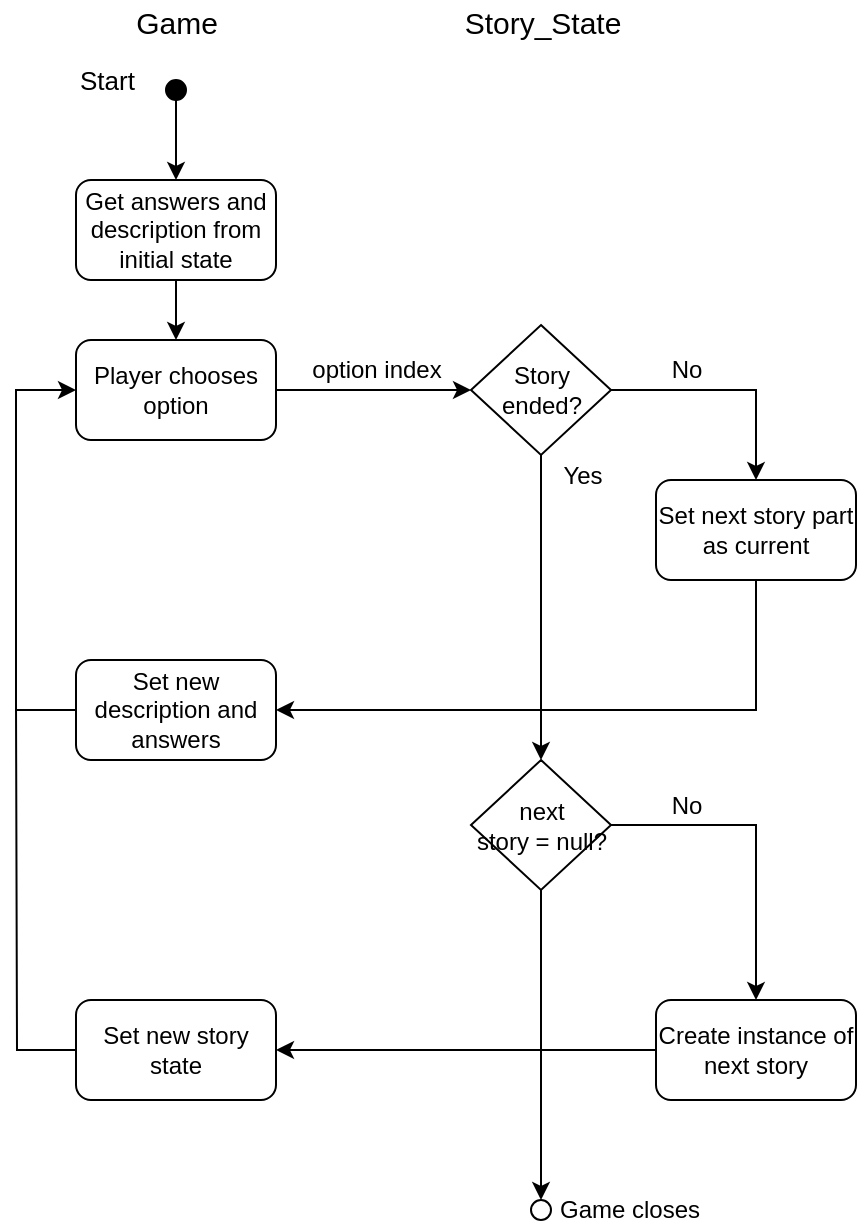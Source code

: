 <mxfile version="12.1.3" type="device" pages="1"><diagram id="8Y-SFcyt58dH3qb9z1nl" name="Page-1"><mxGraphModel dx="1367" dy="773" grid="1" gridSize="10" guides="1" tooltips="1" connect="1" arrows="1" fold="1" page="1" pageScale="1" pageWidth="827" pageHeight="1169" math="0" shadow="0"><root><mxCell id="0"/><mxCell id="1" parent="0"/><mxCell id="b6osH_VerjIJCy17zTKA-1" value="&lt;font style=&quot;font-size: 15px&quot;&gt;Game&lt;/font&gt;" style="text;html=1;resizable=0;points=[];autosize=1;align=center;verticalAlign=top;spacingTop=-4;" parent="1" vertex="1"><mxGeometry x="290" y="50" width="60" height="20" as="geometry"/></mxCell><mxCell id="b6osH_VerjIJCy17zTKA-2" value="&lt;span style=&quot;font-size: 15px&quot;&gt;Story_State&lt;/span&gt;" style="text;html=1;resizable=0;points=[];autosize=1;align=center;verticalAlign=top;spacingTop=-4;" parent="1" vertex="1"><mxGeometry x="457.5" y="50" width="90" height="20" as="geometry"/></mxCell><mxCell id="b6osH_VerjIJCy17zTKA-8" style="edgeStyle=orthogonalEdgeStyle;rounded=0;orthogonalLoop=1;jettySize=auto;html=1;entryX=0.5;entryY=0;entryDx=0;entryDy=0;" parent="1" source="b6osH_VerjIJCy17zTKA-5" target="b6osH_VerjIJCy17zTKA-7" edge="1"><mxGeometry relative="1" as="geometry"/></mxCell><mxCell id="b6osH_VerjIJCy17zTKA-5" value="" style="ellipse;whiteSpace=wrap;html=1;aspect=fixed;fillColor=#000000;" parent="1" vertex="1"><mxGeometry x="315" y="90" width="10" height="10" as="geometry"/></mxCell><mxCell id="b6osH_VerjIJCy17zTKA-6" value="&lt;font style=&quot;font-size: 13px&quot;&gt;Start&lt;/font&gt;" style="text;html=1;resizable=0;points=[];autosize=1;align=left;verticalAlign=top;spacingTop=-4;" parent="1" vertex="1"><mxGeometry x="270" y="80" width="40" height="20" as="geometry"/></mxCell><mxCell id="b6osH_VerjIJCy17zTKA-11" style="edgeStyle=orthogonalEdgeStyle;rounded=0;orthogonalLoop=1;jettySize=auto;html=1;entryX=0.5;entryY=0;entryDx=0;entryDy=0;" parent="1" source="b6osH_VerjIJCy17zTKA-7" target="b6osH_VerjIJCy17zTKA-10" edge="1"><mxGeometry relative="1" as="geometry"/></mxCell><mxCell id="b6osH_VerjIJCy17zTKA-7" value="Get answers and description from initial state" style="rounded=1;whiteSpace=wrap;html=1;fillColor=#FFFFFF;strokeColor=#000000;" parent="1" vertex="1"><mxGeometry x="270" y="140" width="100" height="50" as="geometry"/></mxCell><mxCell id="b6osH_VerjIJCy17zTKA-13" style="edgeStyle=orthogonalEdgeStyle;rounded=0;orthogonalLoop=1;jettySize=auto;html=1;entryX=0;entryY=0.5;entryDx=0;entryDy=0;" parent="1" source="b6osH_VerjIJCy17zTKA-10" target="b6osH_VerjIJCy17zTKA-19" edge="1"><mxGeometry relative="1" as="geometry"><mxPoint x="452.172" y="245.276" as="targetPoint"/></mxGeometry></mxCell><mxCell id="b6osH_VerjIJCy17zTKA-10" value="Player chooses option" style="rounded=1;whiteSpace=wrap;html=1;fillColor=#FFFFFF;strokeColor=#000000;" parent="1" vertex="1"><mxGeometry x="270" y="220" width="100" height="50" as="geometry"/></mxCell><mxCell id="b6osH_VerjIJCy17zTKA-14" value="option index" style="text;html=1;resizable=0;points=[];autosize=1;align=center;verticalAlign=top;spacingTop=-4;" parent="1" vertex="1"><mxGeometry x="380" y="225" width="80" height="20" as="geometry"/></mxCell><mxCell id="b6osH_VerjIJCy17zTKA-21" style="edgeStyle=orthogonalEdgeStyle;rounded=0;orthogonalLoop=1;jettySize=auto;html=1;entryX=0.5;entryY=0;entryDx=0;entryDy=0;" parent="1" source="b6osH_VerjIJCy17zTKA-19" target="b6osH_VerjIJCy17zTKA-20" edge="1"><mxGeometry relative="1" as="geometry"/></mxCell><mxCell id="b6osH_VerjIJCy17zTKA-33" style="edgeStyle=orthogonalEdgeStyle;rounded=0;orthogonalLoop=1;jettySize=auto;html=1;entryX=0.5;entryY=0;entryDx=0;entryDy=0;endArrow=classic;endFill=1;" parent="1" source="b6osH_VerjIJCy17zTKA-19" target="b6osH_VerjIJCy17zTKA-32" edge="1"><mxGeometry relative="1" as="geometry"/></mxCell><mxCell id="b6osH_VerjIJCy17zTKA-19" value="Story ended?" style="rhombus;whiteSpace=wrap;html=1;strokeColor=#000000;fillColor=#FFFFFF;" parent="1" vertex="1"><mxGeometry x="467.5" y="212.5" width="70" height="65" as="geometry"/></mxCell><mxCell id="b6osH_VerjIJCy17zTKA-24" style="edgeStyle=orthogonalEdgeStyle;rounded=0;orthogonalLoop=1;jettySize=auto;html=1;entryX=1;entryY=0.5;entryDx=0;entryDy=0;" parent="1" source="b6osH_VerjIJCy17zTKA-20" target="b6osH_VerjIJCy17zTKA-23" edge="1"><mxGeometry relative="1" as="geometry"><Array as="points"><mxPoint x="610" y="405"/></Array></mxGeometry></mxCell><mxCell id="b6osH_VerjIJCy17zTKA-20" value="Set next story part as current" style="rounded=1;whiteSpace=wrap;html=1;fillColor=#FFFFFF;strokeColor=#000000;" parent="1" vertex="1"><mxGeometry x="560" y="290" width="100" height="50" as="geometry"/></mxCell><mxCell id="b6osH_VerjIJCy17zTKA-22" value="No" style="text;html=1;resizable=0;points=[];autosize=1;align=center;verticalAlign=top;spacingTop=-4;" parent="1" vertex="1"><mxGeometry x="560" y="225" width="30" height="20" as="geometry"/></mxCell><mxCell id="b6osH_VerjIJCy17zTKA-25" style="edgeStyle=orthogonalEdgeStyle;rounded=0;orthogonalLoop=1;jettySize=auto;html=1;entryX=0;entryY=0.5;entryDx=0;entryDy=0;" parent="1" source="b6osH_VerjIJCy17zTKA-23" target="b6osH_VerjIJCy17zTKA-10" edge="1"><mxGeometry relative="1" as="geometry"><Array as="points"><mxPoint x="240" y="405"/><mxPoint x="240" y="245"/></Array></mxGeometry></mxCell><mxCell id="b6osH_VerjIJCy17zTKA-23" value="Set new description and answers" style="rounded=1;whiteSpace=wrap;html=1;fillColor=#FFFFFF;strokeColor=#000000;" parent="1" vertex="1"><mxGeometry x="270" y="380" width="100" height="50" as="geometry"/></mxCell><mxCell id="b6osH_VerjIJCy17zTKA-38" style="edgeStyle=orthogonalEdgeStyle;rounded=0;orthogonalLoop=1;jettySize=auto;html=1;entryX=1;entryY=0.5;entryDx=0;entryDy=0;endArrow=classic;endFill=1;" parent="1" source="b6osH_VerjIJCy17zTKA-26" target="b6osH_VerjIJCy17zTKA-29" edge="1"><mxGeometry relative="1" as="geometry"/></mxCell><mxCell id="b6osH_VerjIJCy17zTKA-26" value="Create instance of next story" style="rounded=1;whiteSpace=wrap;html=1;fillColor=#FFFFFF;strokeColor=#000000;" parent="1" vertex="1"><mxGeometry x="560" y="550" width="100" height="50" as="geometry"/></mxCell><mxCell id="b6osH_VerjIJCy17zTKA-28" value="Yes" style="text;html=1;resizable=0;points=[];autosize=1;align=center;verticalAlign=top;spacingTop=-4;" parent="1" vertex="1"><mxGeometry x="502.5" y="277.5" width="40" height="20" as="geometry"/></mxCell><mxCell id="b6osH_VerjIJCy17zTKA-31" style="edgeStyle=orthogonalEdgeStyle;rounded=0;orthogonalLoop=1;jettySize=auto;html=1;endArrow=none;endFill=0;" parent="1" source="b6osH_VerjIJCy17zTKA-29" edge="1"><mxGeometry relative="1" as="geometry"><mxPoint x="240" y="400" as="targetPoint"/></mxGeometry></mxCell><mxCell id="b6osH_VerjIJCy17zTKA-29" value="Set new story state" style="rounded=1;whiteSpace=wrap;html=1;fillColor=#FFFFFF;strokeColor=#000000;" parent="1" vertex="1"><mxGeometry x="270" y="550" width="100" height="50" as="geometry"/></mxCell><mxCell id="b6osH_VerjIJCy17zTKA-36" style="edgeStyle=orthogonalEdgeStyle;rounded=0;orthogonalLoop=1;jettySize=auto;html=1;entryX=0.5;entryY=0;entryDx=0;entryDy=0;endArrow=classic;endFill=1;" parent="1" source="b6osH_VerjIJCy17zTKA-32" target="b6osH_VerjIJCy17zTKA-26" edge="1"><mxGeometry relative="1" as="geometry"/></mxCell><mxCell id="b6osH_VerjIJCy17zTKA-45" style="edgeStyle=orthogonalEdgeStyle;rounded=0;orthogonalLoop=1;jettySize=auto;html=1;entryX=0.5;entryY=0;entryDx=0;entryDy=0;endArrow=classic;endFill=1;" parent="1" source="b6osH_VerjIJCy17zTKA-32" target="b6osH_VerjIJCy17zTKA-41" edge="1"><mxGeometry relative="1" as="geometry"/></mxCell><mxCell id="b6osH_VerjIJCy17zTKA-32" value="next &lt;br&gt;story = null?" style="rhombus;whiteSpace=wrap;html=1;strokeColor=#000000;fillColor=#FFFFFF;" parent="1" vertex="1"><mxGeometry x="467.5" y="430" width="70" height="65" as="geometry"/></mxCell><mxCell id="b6osH_VerjIJCy17zTKA-37" value="No" style="text;html=1;resizable=0;points=[];autosize=1;align=center;verticalAlign=top;spacingTop=-4;" parent="1" vertex="1"><mxGeometry x="560" y="442.5" width="30" height="20" as="geometry"/></mxCell><mxCell id="b6osH_VerjIJCy17zTKA-41" value="" style="ellipse;whiteSpace=wrap;html=1;aspect=fixed;fillColor=#FFFFFF;" parent="1" vertex="1"><mxGeometry x="497.5" y="650" width="10" height="10" as="geometry"/></mxCell><mxCell id="b6osH_VerjIJCy17zTKA-46" value="Game closes" style="text;html=1;resizable=0;points=[];autosize=1;align=left;verticalAlign=top;spacingTop=-4;" parent="1" vertex="1"><mxGeometry x="510" y="645" width="90" height="20" as="geometry"/></mxCell></root></mxGraphModel></diagram></mxfile>
